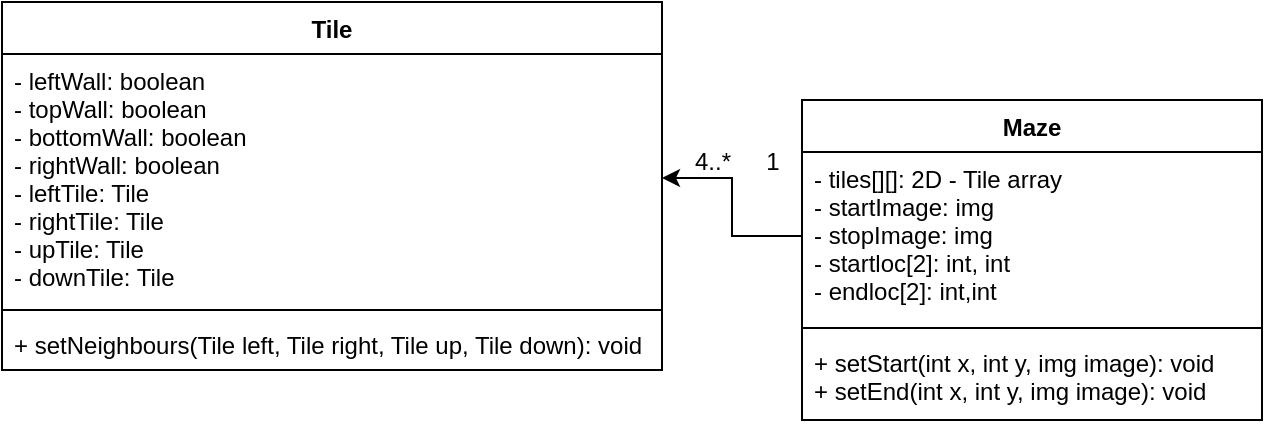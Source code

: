 <mxfile version="17.4.3" type="device"><diagram id="ORFXame5_r-CuNHeSZ-_" name="Page-1"><mxGraphModel dx="1422" dy="754" grid="1" gridSize="10" guides="1" tooltips="1" connect="1" arrows="1" fold="1" page="1" pageScale="1" pageWidth="850" pageHeight="1100" math="0" shadow="0"><root><mxCell id="0"/><mxCell id="1" parent="0"/><mxCell id="_eVhazGhwJEUT-a-4wkd-1" value="Tile" style="swimlane;fontStyle=1;align=center;verticalAlign=top;childLayout=stackLayout;horizontal=1;startSize=26;horizontalStack=0;resizeParent=1;resizeParentMax=0;resizeLast=0;collapsible=1;marginBottom=0;" vertex="1" parent="1"><mxGeometry x="40" y="50" width="330" height="184" as="geometry"/></mxCell><mxCell id="_eVhazGhwJEUT-a-4wkd-2" value="- leftWall: boolean&#10;- topWall: boolean&#10;- bottomWall: boolean&#10;- rightWall: boolean&#10;- leftTile: Tile&#10;- rightTile: Tile&#10;- upTile: Tile&#10;- downTile: Tile" style="text;strokeColor=none;fillColor=none;align=left;verticalAlign=top;spacingLeft=4;spacingRight=4;overflow=hidden;rotatable=0;points=[[0,0.5],[1,0.5]];portConstraint=eastwest;" vertex="1" parent="_eVhazGhwJEUT-a-4wkd-1"><mxGeometry y="26" width="330" height="124" as="geometry"/></mxCell><mxCell id="_eVhazGhwJEUT-a-4wkd-3" value="" style="line;strokeWidth=1;fillColor=none;align=left;verticalAlign=middle;spacingTop=-1;spacingLeft=3;spacingRight=3;rotatable=0;labelPosition=right;points=[];portConstraint=eastwest;" vertex="1" parent="_eVhazGhwJEUT-a-4wkd-1"><mxGeometry y="150" width="330" height="8" as="geometry"/></mxCell><mxCell id="_eVhazGhwJEUT-a-4wkd-4" value="+ setNeighbours(Tile left, Tile right, Tile up, Tile down): void&#10;" style="text;strokeColor=none;fillColor=none;align=left;verticalAlign=top;spacingLeft=4;spacingRight=4;overflow=hidden;rotatable=0;points=[[0,0.5],[1,0.5]];portConstraint=eastwest;" vertex="1" parent="_eVhazGhwJEUT-a-4wkd-1"><mxGeometry y="158" width="330" height="26" as="geometry"/></mxCell><mxCell id="_eVhazGhwJEUT-a-4wkd-5" value="Maze" style="swimlane;fontStyle=1;align=center;verticalAlign=top;childLayout=stackLayout;horizontal=1;startSize=26;horizontalStack=0;resizeParent=1;resizeParentMax=0;resizeLast=0;collapsible=1;marginBottom=0;" vertex="1" parent="1"><mxGeometry x="440" y="99" width="230" height="160" as="geometry"/></mxCell><mxCell id="_eVhazGhwJEUT-a-4wkd-6" value="- tiles[][]: 2D - Tile array&#10;- startImage: img&#10;- stopImage: img&#10;- startloc[2]: int, int &#10;- endloc[2]: int,int" style="text;strokeColor=none;fillColor=none;align=left;verticalAlign=top;spacingLeft=4;spacingRight=4;overflow=hidden;rotatable=0;points=[[0,0.5],[1,0.5]];portConstraint=eastwest;" vertex="1" parent="_eVhazGhwJEUT-a-4wkd-5"><mxGeometry y="26" width="230" height="84" as="geometry"/></mxCell><mxCell id="_eVhazGhwJEUT-a-4wkd-7" value="" style="line;strokeWidth=1;fillColor=none;align=left;verticalAlign=middle;spacingTop=-1;spacingLeft=3;spacingRight=3;rotatable=0;labelPosition=right;points=[];portConstraint=eastwest;" vertex="1" parent="_eVhazGhwJEUT-a-4wkd-5"><mxGeometry y="110" width="230" height="8" as="geometry"/></mxCell><mxCell id="_eVhazGhwJEUT-a-4wkd-8" value="+ setStart(int x, int y, img image): void&#10;+ setEnd(int x, int y, img image): void" style="text;strokeColor=none;fillColor=none;align=left;verticalAlign=top;spacingLeft=4;spacingRight=4;overflow=hidden;rotatable=0;points=[[0,0.5],[1,0.5]];portConstraint=eastwest;" vertex="1" parent="_eVhazGhwJEUT-a-4wkd-5"><mxGeometry y="118" width="230" height="42" as="geometry"/></mxCell><mxCell id="_eVhazGhwJEUT-a-4wkd-9" style="edgeStyle=orthogonalEdgeStyle;rounded=0;orthogonalLoop=1;jettySize=auto;html=1;exitX=0;exitY=0.5;exitDx=0;exitDy=0;entryX=1;entryY=0.5;entryDx=0;entryDy=0;" edge="1" parent="1" source="_eVhazGhwJEUT-a-4wkd-6" target="_eVhazGhwJEUT-a-4wkd-2"><mxGeometry relative="1" as="geometry"/></mxCell><mxCell id="_eVhazGhwJEUT-a-4wkd-10" value="1" style="text;html=1;align=center;verticalAlign=middle;resizable=0;points=[];autosize=1;strokeColor=none;fillColor=none;" vertex="1" parent="1"><mxGeometry x="415" y="120" width="20" height="20" as="geometry"/></mxCell><mxCell id="_eVhazGhwJEUT-a-4wkd-11" value="4..*" style="text;html=1;align=center;verticalAlign=middle;resizable=0;points=[];autosize=1;strokeColor=none;fillColor=none;" vertex="1" parent="1"><mxGeometry x="380" y="120" width="30" height="20" as="geometry"/></mxCell></root></mxGraphModel></diagram></mxfile>